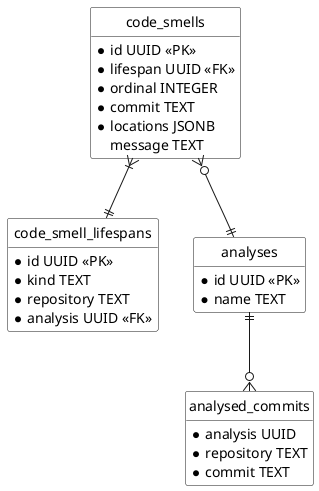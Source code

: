 @startuml database
hide circle
hide empty members
skinparam monochrome true
skinparam style strictuml
skinparam shadowing false
skinparam backgroundColor transparent
skinparam classBackgroundColor transparent

entity code_smell_lifespans {
  *id UUID <<PK>>
  *kind TEXT
  *repository TEXT
  *analysis UUID <<FK>>
}

entity code_smells {
  *id UUID <<PK>>
  *lifespan UUID <<FK>>
  *ordinal INTEGER
  *commit TEXT
  *locations JSONB
  message TEXT
}

code_smells }|--|| code_smell_lifespans

entity analyses {
  *id UUID <<PK>>
  *name TEXT
}
code_smells }o--|| analyses

entity analysed_commits {
  *analysis UUID
  *repository TEXT
  *commit TEXT
}

analyses ||--o{ analysed_commits

' entity file_links {
'   *from_path TEXT
'   *from_commit TEXT
'   *from_start_line INTEGER
'   *from_end_line INTEGER
'   *from_start_character INTEGER
'   *from_end_character INTEGER
'   *to_path TEXT
'   *to_commit TEXT
'   *to_start_line INTEGER
'   *to_end_line INTEGER
'   *to_start_character INTEGER
'   *to_end_character INTEGER
' }

@enduml
